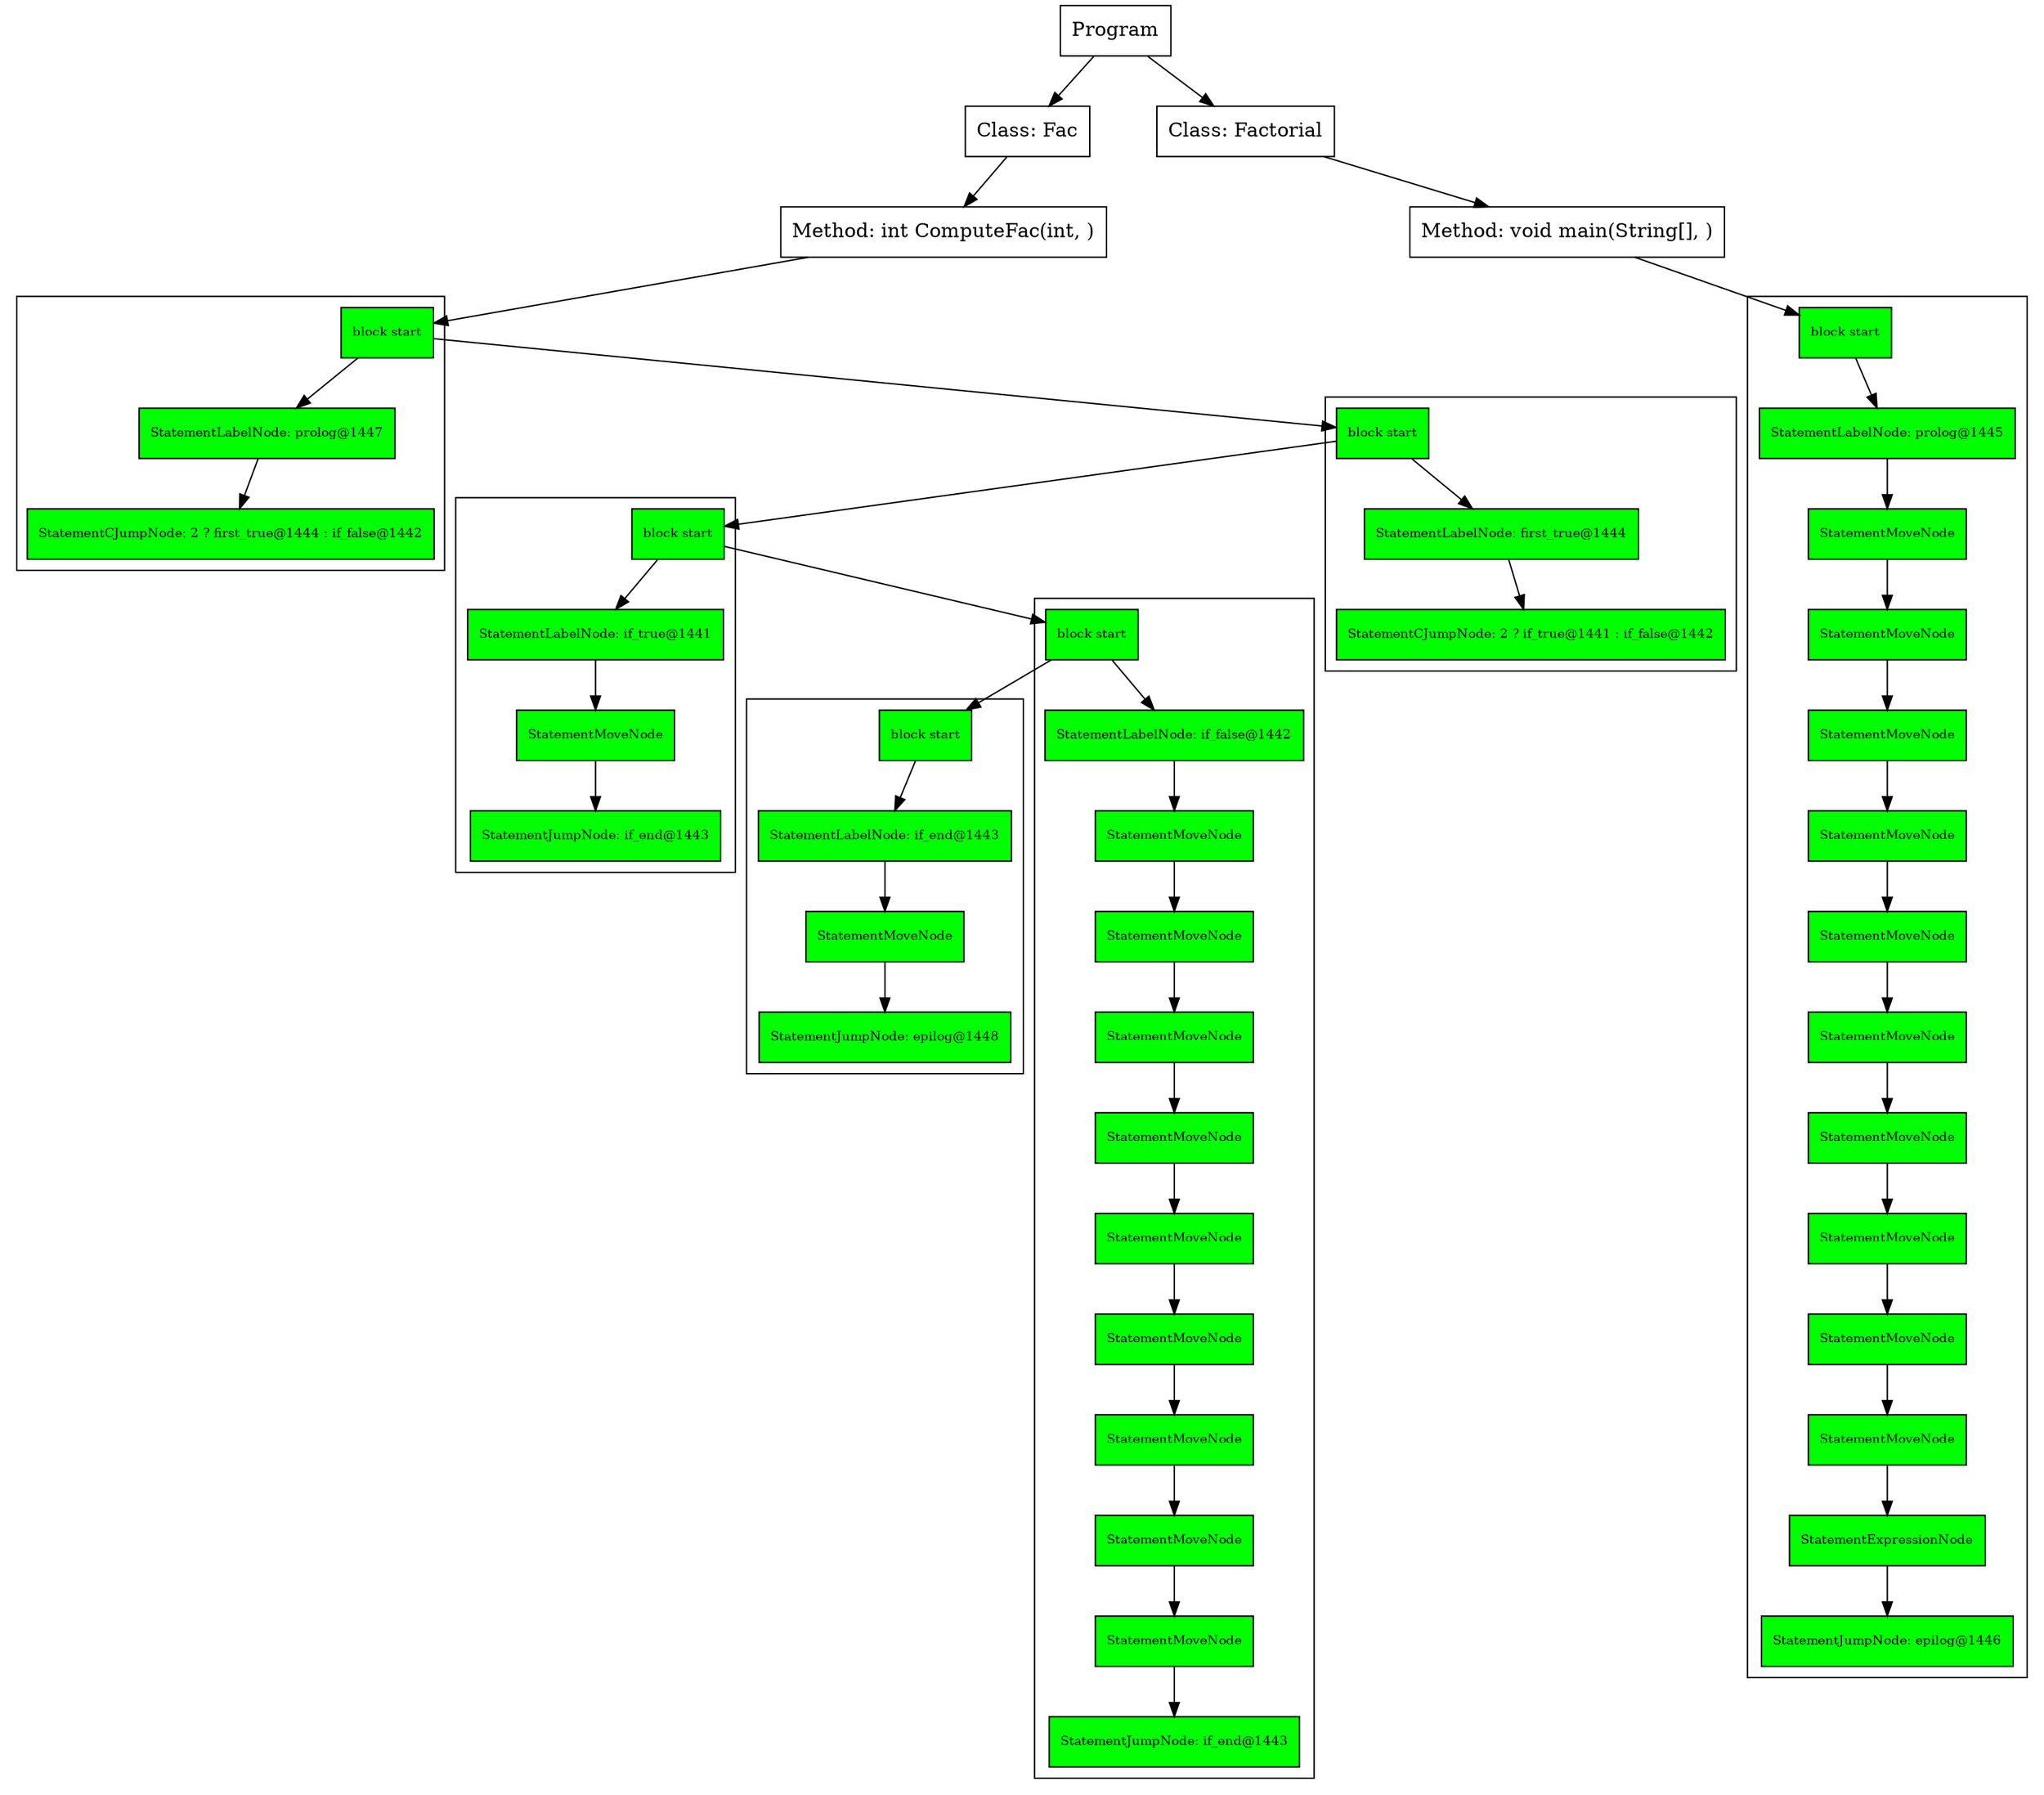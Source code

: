 digraph Test {
"0x7f0b18bfa500" [label="Program" shape=box]
"0x60b000021b48" [label="Class: Fac"shape=box]
"0x7f0b18bfa500" -> "0x60b000021b48"
"0x60700000a9e8" [label="Method: int ComputeFac(int, )"shape=box]
"0x60b000021b48" -> "0x60700000a9e8"
subgraph cluster_0x610000002a40{
node [shape="box", style="filled", fillcolor="green", fontcolor="black", fontsize="9"]
"0x610000002a40" [label="block start"shape=box]
"0x6020001028f0" [label="StatementLabelNode: prolog@1447" shape=box]
"0x610000002a40" -> "0x6020001028f0"
"0x6020001028f8" [label="StatementCJumpNode: 2 ? first_true@1444 : if_false@1442" shape=box]
"0x6020001028f0" -> "0x6020001028f8"
}
"0x60700000a9e8" -> "0x610000002a40"
subgraph cluster_0x610000002a58{
node [shape="box", style="filled", fillcolor="green", fontcolor="black", fontsize="9"]
"0x610000002a58" [label="block start"shape=box]
"0x602000102930" [label="StatementLabelNode: first_true@1444" shape=box]
"0x610000002a58" -> "0x602000102930"
"0x602000102938" [label="StatementCJumpNode: 2 ? if_true@1441 : if_false@1442" shape=box]
"0x602000102930" -> "0x602000102938"
}
"0x610000002a40" -> "0x610000002a58"
subgraph cluster_0x610000002a70{
node [shape="box", style="filled", fillcolor="green", fontcolor="black", fontsize="9"]
"0x610000002a70" [label="block start"shape=box]
"0x603000129f10" [label="StatementLabelNode: if_true@1441" shape=box]
"0x610000002a70" -> "0x603000129f10"
"0x603000129f18" [label="StatementMoveNode" shape=box]
"0x603000129f10" -> "0x603000129f18"
"0x603000129f20" [label="StatementJumpNode: if_end@1443" shape=box]
"0x603000129f18" -> "0x603000129f20"
}
"0x610000002a58" -> "0x610000002a70"
subgraph cluster_0x610000002a88{
node [shape="box", style="filled", fillcolor="green", fontcolor="black", fontsize="9"]
"0x610000002a88" [label="block start"shape=box]
"0x60c0000193c0" [label="StatementLabelNode: if_false@1442" shape=box]
"0x610000002a88" -> "0x60c0000193c0"
"0x60c0000193c8" [label="StatementMoveNode" shape=box]
"0x60c0000193c0" -> "0x60c0000193c8"
"0x60c0000193d0" [label="StatementMoveNode" shape=box]
"0x60c0000193c8" -> "0x60c0000193d0"
"0x60c0000193d8" [label="StatementMoveNode" shape=box]
"0x60c0000193d0" -> "0x60c0000193d8"
"0x60c0000193e0" [label="StatementMoveNode" shape=box]
"0x60c0000193d8" -> "0x60c0000193e0"
"0x60c0000193e8" [label="StatementMoveNode" shape=box]
"0x60c0000193e0" -> "0x60c0000193e8"
"0x60c0000193f0" [label="StatementMoveNode" shape=box]
"0x60c0000193e8" -> "0x60c0000193f0"
"0x60c0000193f8" [label="StatementMoveNode" shape=box]
"0x60c0000193f0" -> "0x60c0000193f8"
"0x60c000019400" [label="StatementMoveNode" shape=box]
"0x60c0000193f8" -> "0x60c000019400"
"0x60c000019408" [label="StatementMoveNode" shape=box]
"0x60c000019400" -> "0x60c000019408"
"0x60c000019410" [label="StatementJumpNode: if_end@1443" shape=box]
"0x60c000019408" -> "0x60c000019410"
}
"0x610000002a70" -> "0x610000002a88"
subgraph cluster_0x610000002aa0{
node [shape="box", style="filled", fillcolor="green", fontcolor="black", fontsize="9"]
"0x610000002aa0" [label="block start"shape=box]
"0x603000129f70" [label="StatementLabelNode: if_end@1443" shape=box]
"0x610000002aa0" -> "0x603000129f70"
"0x603000129f78" [label="StatementMoveNode" shape=box]
"0x603000129f70" -> "0x603000129f78"
"0x603000129f80" [label="StatementJumpNode: epilog@1448" shape=box]
"0x603000129f78" -> "0x603000129f80"
}
"0x610000002a88" -> "0x610000002aa0"
"0x60b000021a98" [label="Class: Factorial"shape=box]
"0x7f0b18bfa500" -> "0x60b000021a98"
"0x60700000a978" [label="Method: void main(String[], )"shape=box]
"0x60b000021a98" -> "0x60700000a978"
subgraph cluster_0x603000129e50{
node [shape="box", style="filled", fillcolor="green", fontcolor="black", fontsize="9"]
"0x603000129e50" [label="block start"shape=box]
"0x60c000019300" [label="StatementLabelNode: prolog@1445" shape=box]
"0x603000129e50" -> "0x60c000019300"
"0x60c000019308" [label="StatementMoveNode" shape=box]
"0x60c000019300" -> "0x60c000019308"
"0x60c000019310" [label="StatementMoveNode" shape=box]
"0x60c000019308" -> "0x60c000019310"
"0x60c000019318" [label="StatementMoveNode" shape=box]
"0x60c000019310" -> "0x60c000019318"
"0x60c000019320" [label="StatementMoveNode" shape=box]
"0x60c000019318" -> "0x60c000019320"
"0x60c000019328" [label="StatementMoveNode" shape=box]
"0x60c000019320" -> "0x60c000019328"
"0x60c000019330" [label="StatementMoveNode" shape=box]
"0x60c000019328" -> "0x60c000019330"
"0x60c000019338" [label="StatementMoveNode" shape=box]
"0x60c000019330" -> "0x60c000019338"
"0x60c000019340" [label="StatementMoveNode" shape=box]
"0x60c000019338" -> "0x60c000019340"
"0x60c000019348" [label="StatementMoveNode" shape=box]
"0x60c000019340" -> "0x60c000019348"
"0x60c000019350" [label="StatementMoveNode" shape=box]
"0x60c000019348" -> "0x60c000019350"
"0x60c000019358" [label="StatementExpressionNode" shape=box]
"0x60c000019350" -> "0x60c000019358"
"0x60c000019360" [label="StatementJumpNode: epilog@1446" shape=box]
"0x60c000019358" -> "0x60c000019360"
}
"0x60700000a978" -> "0x603000129e50"
}
